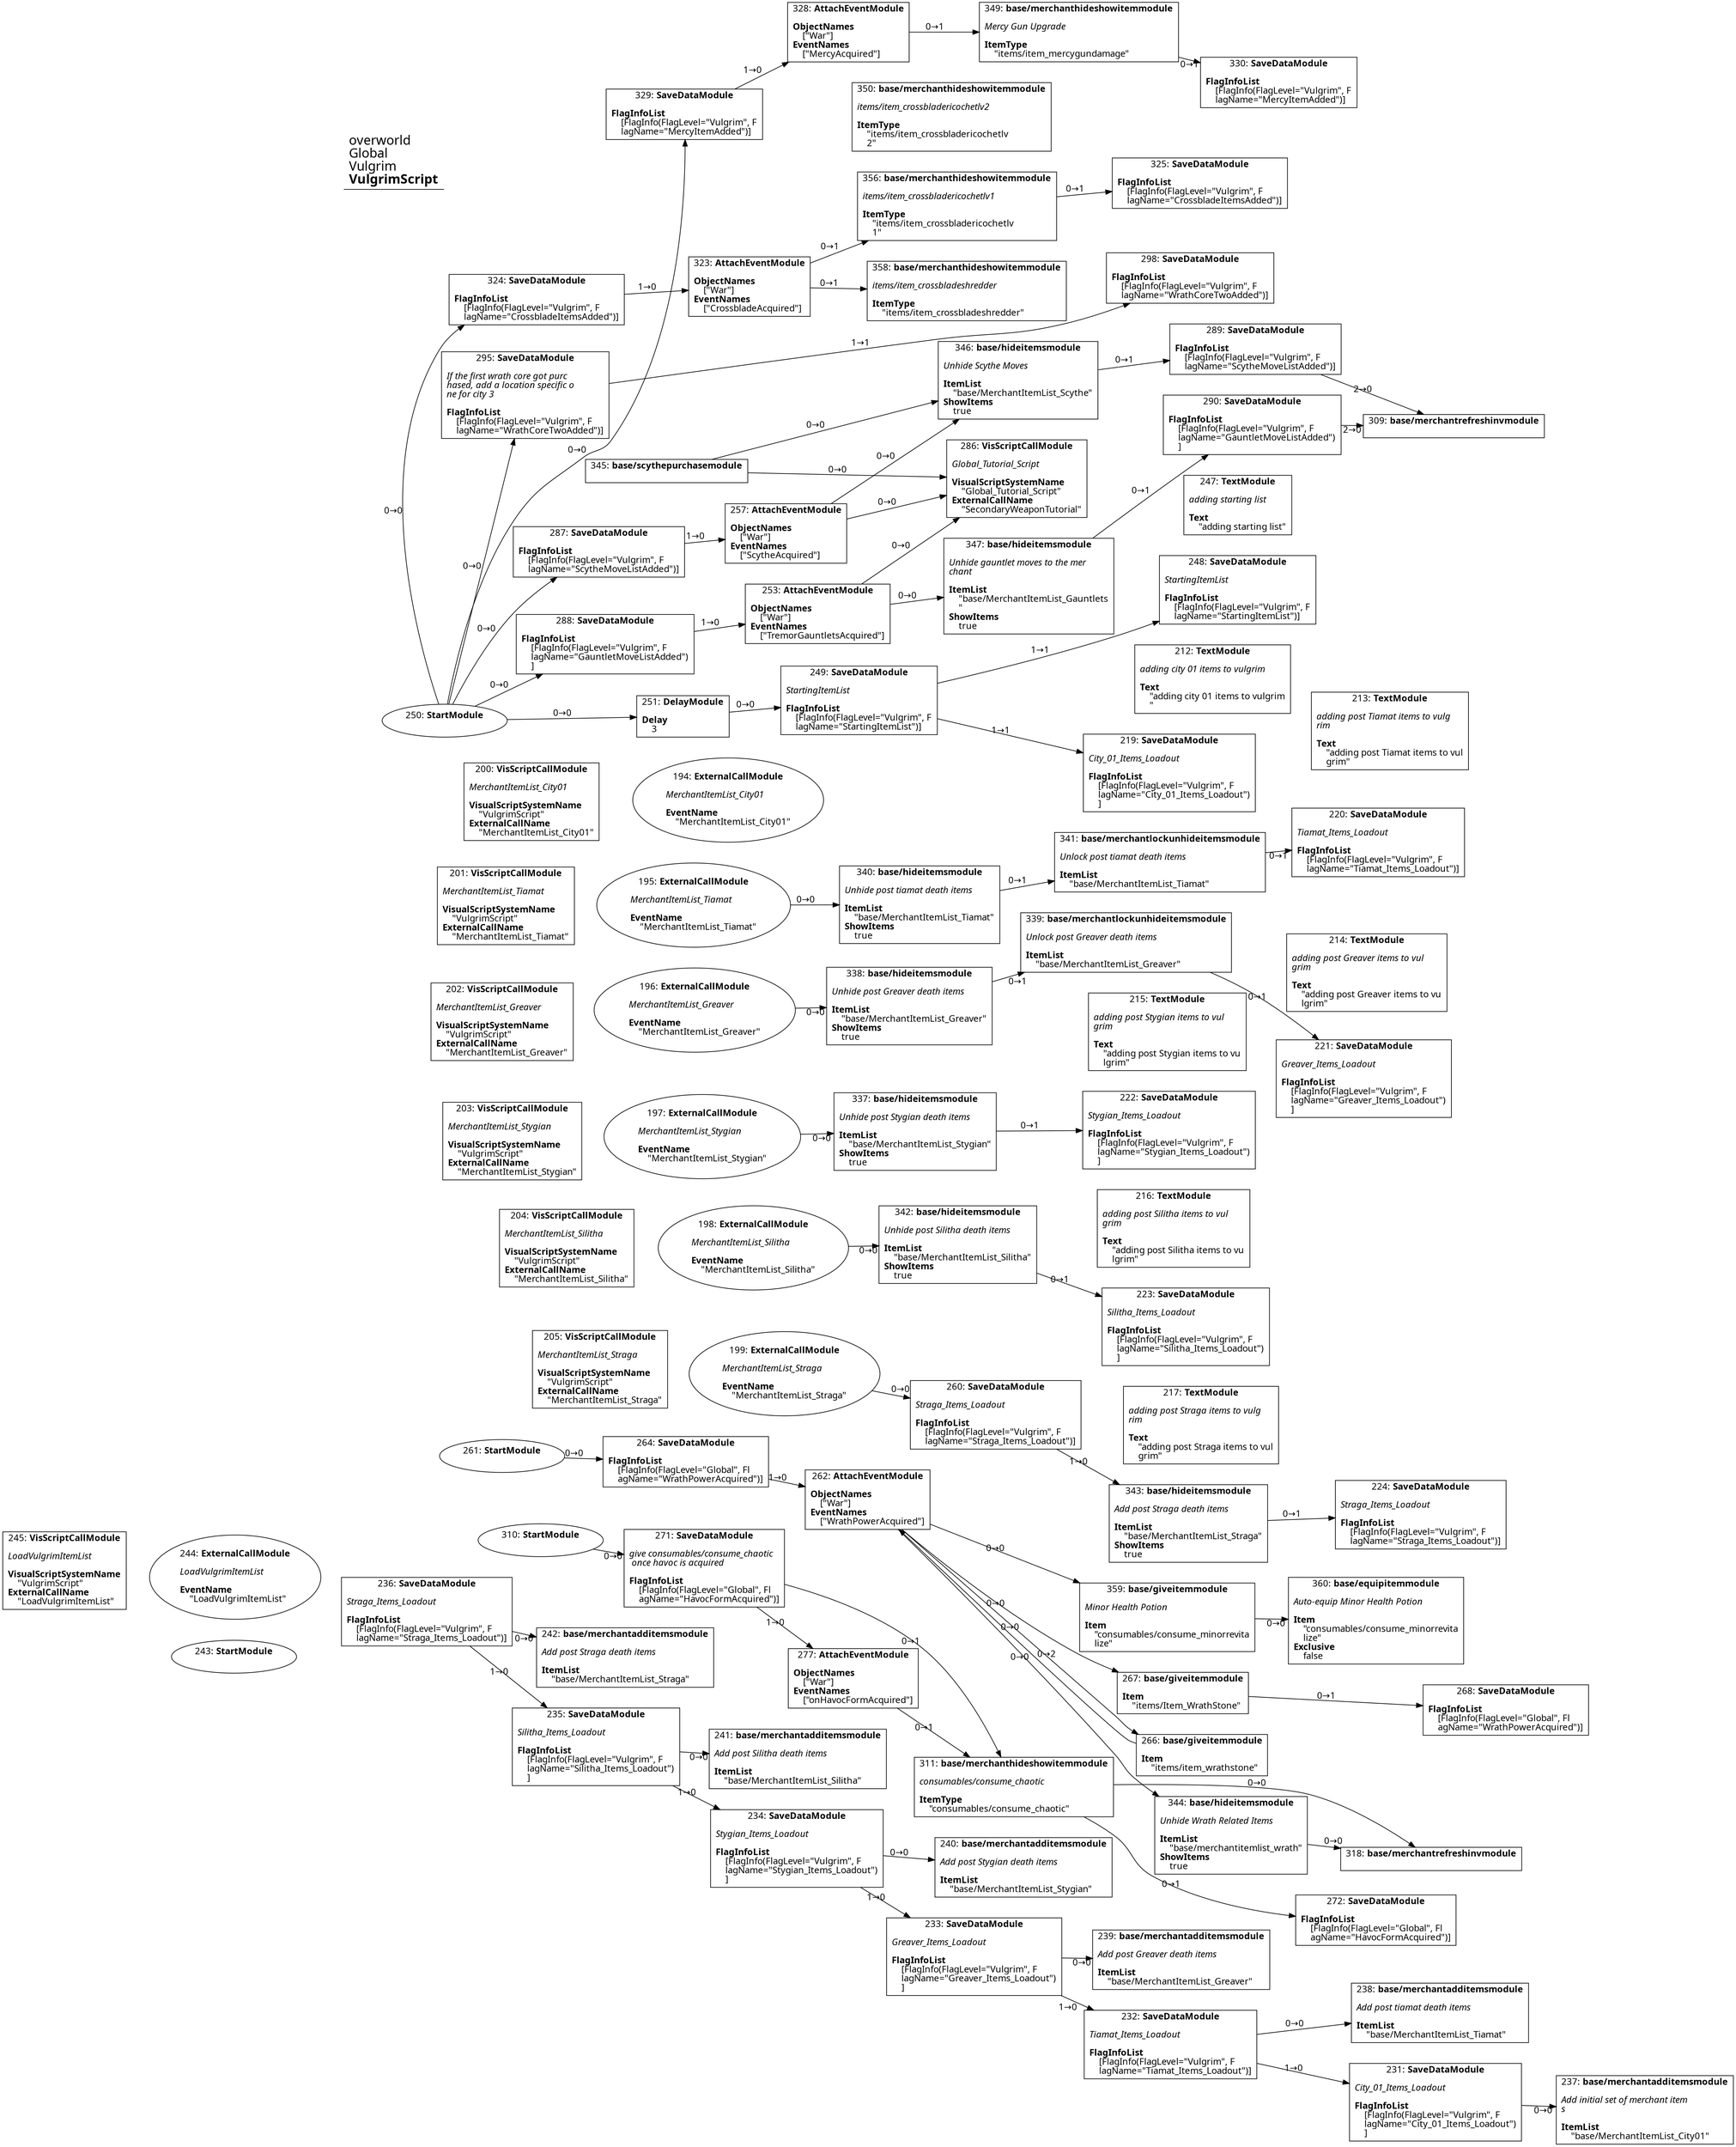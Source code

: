 digraph {
    layout = fdp;
    overlap = prism;
    sep = "+16";
    splines = spline;

    node [ shape = box ];

    graph [ fontname = "Segoe UI" ];
    node [ fontname = "Segoe UI" ];
    edge [ fontname = "Segoe UI" ];

    194 [ label = <194: <b>ExternalCallModule</b><br/><br/><i>MerchantItemList_City01<br align="left"/></i><br align="left"/><b>EventName</b><br align="left"/>    &quot;MerchantItemList_City01&quot;<br align="left"/>> ];
    194 [ shape = oval ]
    194 [ pos = "-0.71400005,-1.3920001!" ];

    195 [ label = <195: <b>ExternalCallModule</b><br/><br/><i>MerchantItemList_Tiamat<br align="left"/></i><br align="left"/><b>EventName</b><br align="left"/>    &quot;MerchantItemList_Tiamat&quot;<br align="left"/>> ];
    195 [ shape = oval ]
    195 [ pos = "-0.71400005,-1.6320001!" ];
    195 -> 340 [ label = "0→0" ];

    196 [ label = <196: <b>ExternalCallModule</b><br/><br/><i>MerchantItemList_Greaver<br align="left"/></i><br align="left"/><b>EventName</b><br align="left"/>    &quot;MerchantItemList_Greaver&quot;<br align="left"/>> ];
    196 [ shape = oval ]
    196 [ pos = "-0.712,-1.8730001!" ];
    196 -> 338 [ label = "0→0" ];

    197 [ label = <197: <b>ExternalCallModule</b><br/><br/><i>MerchantItemList_Stygian<br align="left"/></i><br align="left"/><b>EventName</b><br align="left"/>    &quot;MerchantItemList_Stygian&quot;<br align="left"/>> ];
    197 [ shape = oval ]
    197 [ pos = "-0.71300006,-2.128!" ];
    197 -> 337 [ label = "0→0" ];

    198 [ label = <198: <b>ExternalCallModule</b><br/><br/><i>MerchantItemList_Silitha<br align="left"/></i><br align="left"/><b>EventName</b><br align="left"/>    &quot;MerchantItemList_Silitha&quot;<br align="left"/>> ];
    198 [ shape = oval ]
    198 [ pos = "-0.70600003,-2.375!" ];
    198 -> 342 [ label = "0→0" ];

    199 [ label = <199: <b>ExternalCallModule</b><br/><br/><i>MerchantItemList_Straga<br align="left"/></i><br align="left"/><b>EventName</b><br align="left"/>    &quot;MerchantItemList_Straga&quot;<br align="left"/>> ];
    199 [ shape = oval ]
    199 [ pos = "-0.703,-2.627!" ];
    199 -> 260 [ label = "0→0" ];

    200 [ label = <200: <b>VisScriptCallModule</b><br/><br/><i>MerchantItemList_City01<br align="left"/></i><br align="left"/><b>VisualScriptSystemName</b><br align="left"/>    &quot;VulgrimScript&quot;<br align="left"/><b>ExternalCallName</b><br align="left"/>    &quot;MerchantItemList_City01&quot;<br align="left"/>> ];
    200 [ pos = "-0.93100005,-1.3900001!" ];

    201 [ label = <201: <b>VisScriptCallModule</b><br/><br/><i>MerchantItemList_Tiamat<br align="left"/></i><br align="left"/><b>VisualScriptSystemName</b><br align="left"/>    &quot;VulgrimScript&quot;<br align="left"/><b>ExternalCallName</b><br align="left"/>    &quot;MerchantItemList_Tiamat&quot;<br align="left"/>> ];
    201 [ pos = "-0.929,-1.6320001!" ];

    202 [ label = <202: <b>VisScriptCallModule</b><br/><br/><i>MerchantItemList_Greaver<br align="left"/></i><br align="left"/><b>VisualScriptSystemName</b><br align="left"/>    &quot;VulgrimScript&quot;<br align="left"/><b>ExternalCallName</b><br align="left"/>    &quot;MerchantItemList_Greaver&quot;<br align="left"/>> ];
    202 [ pos = "-0.929,-1.8690001!" ];

    203 [ label = <203: <b>VisScriptCallModule</b><br/><br/><i>MerchantItemList_Stygian<br align="left"/></i><br align="left"/><b>VisualScriptSystemName</b><br align="left"/>    &quot;VulgrimScript&quot;<br align="left"/><b>ExternalCallName</b><br align="left"/>    &quot;MerchantItemList_Stygian&quot;<br align="left"/>> ];
    203 [ pos = "-0.929,-2.1260002!" ];

    204 [ label = <204: <b>VisScriptCallModule</b><br/><br/><i>MerchantItemList_Silitha<br align="left"/></i><br align="left"/><b>VisualScriptSystemName</b><br align="left"/>    &quot;VulgrimScript&quot;<br align="left"/><b>ExternalCallName</b><br align="left"/>    &quot;MerchantItemList_Silitha&quot;<br align="left"/>> ];
    204 [ pos = "-0.92200005,-2.375!" ];

    205 [ label = <205: <b>VisScriptCallModule</b><br/><br/><i>MerchantItemList_Straga<br align="left"/></i><br align="left"/><b>VisualScriptSystemName</b><br align="left"/>    &quot;VulgrimScript&quot;<br align="left"/><b>ExternalCallName</b><br align="left"/>    &quot;MerchantItemList_Straga&quot;<br align="left"/>> ];
    205 [ pos = "-0.91800004,-2.6250002!" ];

    212 [ label = <212: <b>TextModule</b><br/><br/><i>adding city 01 items to vulgrim<br align="left"/></i><br align="left"/><b>Text</b><br align="left"/>    &quot;adding city 01 items to vulgrim<br align="left"/>    &quot;<br align="left"/>> ];
    212 [ pos = "-0.19500001,-1.284!" ];

    213 [ label = <213: <b>TextModule</b><br/><br/><i>adding post Tiamat items to vulg<br align="left"/>rim<br align="left"/></i><br align="left"/><b>Text</b><br align="left"/>    &quot;adding post Tiamat items to vul<br align="left"/>    grim&quot;<br align="left"/>> ];
    213 [ pos = "0.113000005,-1.5040001!" ];

    214 [ label = <214: <b>TextModule</b><br/><br/><i>adding post Greaver items to vul<br align="left"/>grim<br align="left"/></i><br align="left"/><b>Text</b><br align="left"/>    &quot;adding post Greaver items to vu<br align="left"/>    lgrim&quot;<br align="left"/>> ];
    214 [ pos = "0.11100001,-1.746!" ];

    215 [ label = <215: <b>TextModule</b><br/><br/><i>adding post Stygian items to vul<br align="left"/>grim<br align="left"/></i><br align="left"/><b>Text</b><br align="left"/>    &quot;adding post Stygian items to vu<br align="left"/>    lgrim&quot;<br align="left"/>> ];
    215 [ pos = "-0.193,-2.0180001!" ];

    216 [ label = <216: <b>TextModule</b><br/><br/><i>adding post Silitha items to vul<br align="left"/>grim<br align="left"/></i><br align="left"/><b>Text</b><br align="left"/>    &quot;adding post Silitha items to vu<br align="left"/>    lgrim&quot;<br align="left"/>> ];
    216 [ pos = "-0.192,-2.2740002!" ];

    217 [ label = <217: <b>TextModule</b><br/><br/><i>adding post Straga items to vulg<br align="left"/>rim<br align="left"/></i><br align="left"/><b>Text</b><br align="left"/>    &quot;adding post Straga items to vul<br align="left"/>    grim&quot;<br align="left"/>> ];
    217 [ pos = "-0.18400002,-2.525!" ];

    219 [ label = <219: <b>SaveDataModule</b><br/><br/><i>City_01_Items_Loadout<br align="left"/></i><br align="left"/><b>FlagInfoList</b><br align="left"/>    [FlagInfo(FlagLevel=&quot;Vulgrim&quot;, F<br align="left"/>    lagName=&quot;City_01_Items_Loadout&quot;)<br align="left"/>    ]<br align="left"/>> ];
    219 [ pos = "-0.192,-1.3690001!" ];

    220 [ label = <220: <b>SaveDataModule</b><br/><br/><i>Tiamat_Items_Loadout<br align="left"/></i><br align="left"/><b>FlagInfoList</b><br align="left"/>    [FlagInfo(FlagLevel=&quot;Vulgrim&quot;, F<br align="left"/>    lagName=&quot;Tiamat_Items_Loadout&quot;)]<br align="left"/>> ];
    220 [ pos = "0.113000005,-1.5860001!" ];

    221 [ label = <221: <b>SaveDataModule</b><br/><br/><i>Greaver_Items_Loadout<br align="left"/></i><br align="left"/><b>FlagInfoList</b><br align="left"/>    [FlagInfo(FlagLevel=&quot;Vulgrim&quot;, F<br align="left"/>    lagName=&quot;Greaver_Items_Loadout&quot;)<br align="left"/>    ]<br align="left"/>> ];
    221 [ pos = "0.11000001,-1.8270001!" ];

    222 [ label = <222: <b>SaveDataModule</b><br/><br/><i>Stygian_Items_Loadout<br align="left"/></i><br align="left"/><b>FlagInfoList</b><br align="left"/>    [FlagInfo(FlagLevel=&quot;Vulgrim&quot;, F<br align="left"/>    lagName=&quot;Stygian_Items_Loadout&quot;)<br align="left"/>    ]<br align="left"/>> ];
    222 [ pos = "-0.19600001,-2.105!" ];

    223 [ label = <223: <b>SaveDataModule</b><br/><br/><i>Silitha_Items_Loadout<br align="left"/></i><br align="left"/><b>FlagInfoList</b><br align="left"/>    [FlagInfo(FlagLevel=&quot;Vulgrim&quot;, F<br align="left"/>    lagName=&quot;Silitha_Items_Loadout&quot;)<br align="left"/>    ]<br align="left"/>> ];
    223 [ pos = "-0.192,-2.352!" ];

    224 [ label = <224: <b>SaveDataModule</b><br/><br/><i>Straga_Items_Loadout<br align="left"/></i><br align="left"/><b>FlagInfoList</b><br align="left"/>    [FlagInfo(FlagLevel=&quot;Vulgrim&quot;, F<br align="left"/>    lagName=&quot;Straga_Items_Loadout&quot;)]<br align="left"/>> ];
    224 [ pos = "0.067,-2.627!" ];

    231 [ label = <231: <b>SaveDataModule</b><br/><br/><i>City_01_Items_Loadout<br align="left"/></i><br align="left"/><b>FlagInfoList</b><br align="left"/>    [FlagInfo(FlagLevel=&quot;Vulgrim&quot;, F<br align="left"/>    lagName=&quot;City_01_Items_Loadout&quot;)<br align="left"/>    ]<br align="left"/>> ];
    231 [ pos = "0.019000001,-4.0950003!" ];
    231 -> 237 [ label = "0→0" ];

    232 [ label = <232: <b>SaveDataModule</b><br/><br/><i>Tiamat_Items_Loadout<br align="left"/></i><br align="left"/><b>FlagInfoList</b><br align="left"/>    [FlagInfo(FlagLevel=&quot;Vulgrim&quot;, F<br align="left"/>    lagName=&quot;Tiamat_Items_Loadout&quot;)]<br align="left"/>> ];
    232 [ pos = "-0.22800002,-4.0020003!" ];
    232 -> 238 [ label = "0→0" ];
    232 -> 231 [ label = "1→0" ];

    233 [ label = <233: <b>SaveDataModule</b><br/><br/><i>Greaver_Items_Loadout<br align="left"/></i><br align="left"/><b>FlagInfoList</b><br align="left"/>    [FlagInfo(FlagLevel=&quot;Vulgrim&quot;, F<br align="left"/>    lagName=&quot;Greaver_Items_Loadout&quot;)<br align="left"/>    ]<br align="left"/>> ];
    233 [ pos = "-0.46800002,-3.9120002!" ];
    233 -> 239 [ label = "0→0" ];
    233 -> 232 [ label = "1→0" ];

    234 [ label = <234: <b>SaveDataModule</b><br/><br/><i>Stygian_Items_Loadout<br align="left"/></i><br align="left"/><b>FlagInfoList</b><br align="left"/>    [FlagInfo(FlagLevel=&quot;Vulgrim&quot;, F<br align="left"/>    lagName=&quot;Stygian_Items_Loadout&quot;)<br align="left"/>    ]<br align="left"/>> ];
    234 [ pos = "-0.72700006,-3.8090003!" ];
    234 -> 240 [ label = "0→0" ];
    234 -> 233 [ label = "1→0" ];

    235 [ label = <235: <b>SaveDataModule</b><br/><br/><i>Silitha_Items_Loadout<br align="left"/></i><br align="left"/><b>FlagInfoList</b><br align="left"/>    [FlagInfo(FlagLevel=&quot;Vulgrim&quot;, F<br align="left"/>    lagName=&quot;Silitha_Items_Loadout&quot;)<br align="left"/>    ]<br align="left"/>> ];
    235 [ pos = "-0.99100006,-3.7150002!" ];
    235 -> 241 [ label = "0→0" ];
    235 -> 234 [ label = "1→0" ];

    236 [ label = <236: <b>SaveDataModule</b><br/><br/><i>Straga_Items_Loadout<br align="left"/></i><br align="left"/><b>FlagInfoList</b><br align="left"/>    [FlagInfo(FlagLevel=&quot;Vulgrim&quot;, F<br align="left"/>    lagName=&quot;Straga_Items_Loadout&quot;)]<br align="left"/>> ];
    236 [ pos = "-1.2420001,-3.6330001!" ];
    236 -> 235 [ label = "1→0" ];
    236 -> 242 [ label = "0→0" ];

    237 [ label = <237: <b>base/merchantadditemsmodule</b><br/><br/><i>Add initial set of merchant item<br align="left"/>s<br align="left"/></i><br align="left"/><b>ItemList</b><br align="left"/>    &quot;base/MerchantItemList_City01&quot;<br align="left"/>> ];
    237 [ pos = "0.25500003,-4.0950003!" ];

    238 [ label = <238: <b>base/merchantadditemsmodule</b><br/><br/><i>Add post tiamat death items<br align="left"/></i><br align="left"/><b>ItemList</b><br align="left"/>    &quot;base/MerchantItemList_Tiamat&quot;<br align="left"/>> ];
    238 [ pos = "0.017,-4.0020003!" ];

    239 [ label = <239: <b>base/merchantadditemsmodule</b><br/><br/><i>Add post Greaver death items<br align="left"/></i><br align="left"/><b>ItemList</b><br align="left"/>    &quot;base/MerchantItemList_Greaver&quot;<br align="left"/>> ];
    239 [ pos = "-0.22900002,-3.9120002!" ];

    240 [ label = <240: <b>base/merchantadditemsmodule</b><br/><br/><i>Add post Stygian death items<br align="left"/></i><br align="left"/><b>ItemList</b><br align="left"/>    &quot;base/MerchantItemList_Stygian&quot;<br align="left"/>> ];
    240 [ pos = "-0.47100002,-3.8090003!" ];

    241 [ label = <241: <b>base/merchantadditemsmodule</b><br/><br/><i>Add post Silitha death items<br align="left"/></i><br align="left"/><b>ItemList</b><br align="left"/>    &quot;base/MerchantItemList_Silitha&quot;<br align="left"/>> ];
    241 [ pos = "-0.72900003,-3.7150002!" ];

    242 [ label = <242: <b>base/merchantadditemsmodule</b><br/><br/><i>Add post Straga death items<br align="left"/></i><br align="left"/><b>ItemList</b><br align="left"/>    &quot;base/MerchantItemList_Straga&quot;<br align="left"/>> ];
    242 [ pos = "-0.99300003,-3.6330001!" ];

    243 [ label = <243: <b>StartModule</b><br/><br/>> ];
    243 [ shape = oval ]
    243 [ pos = "-1.5300001,-3.7270002!" ];

    244 [ label = <244: <b>ExternalCallModule</b><br/><br/><i>LoadVulgrimItemList<br align="left"/></i><br align="left"/><b>EventName</b><br align="left"/>    &quot;LoadVulgrimItemList&quot;<br align="left"/>> ];
    244 [ shape = oval ]
    244 [ pos = "-1.5300001,-3.6330001!" ];

    245 [ label = <245: <b>VisScriptCallModule</b><br/><br/><i>LoadVulgrimItemList<br align="left"/></i><br align="left"/><b>VisualScriptSystemName</b><br align="left"/>    &quot;VulgrimScript&quot;<br align="left"/><b>ExternalCallName</b><br align="left"/>    &quot;LoadVulgrimItemList&quot;<br align="left"/>> ];
    245 [ pos = "-1.7310001,-3.6330001!" ];

    247 [ label = <247: <b>TextModule</b><br/><br/><i>adding starting list<br align="left"/></i><br align="left"/><b>Text</b><br align="left"/>    &quot;adding starting list&quot;<br align="left"/>> ];
    247 [ pos = "-0.19500001,-0.989!" ];

    248 [ label = <248: <b>SaveDataModule</b><br/><br/><i>StartingItemList<br align="left"/></i><br align="left"/><b>FlagInfoList</b><br align="left"/>    [FlagInfo(FlagLevel=&quot;Vulgrim&quot;, F<br align="left"/>    lagName=&quot;StartingItemList&quot;)]<br align="left"/>> ];
    248 [ pos = "-0.192,-1.074!" ];

    249 [ label = <249: <b>SaveDataModule</b><br/><br/><i>StartingItemList<br align="left"/></i><br align="left"/><b>FlagInfoList</b><br align="left"/>    [FlagInfo(FlagLevel=&quot;Vulgrim&quot;, F<br align="left"/>    lagName=&quot;StartingItemList&quot;)]<br align="left"/>> ];
    249 [ pos = "-0.748,-1.074!" ];
    249 -> 219 [ label = "1→1" ];
    249 -> 248 [ label = "1→1" ];

    250 [ label = <250: <b>StartModule</b><br/><br/>> ];
    250 [ shape = oval ]
    250 [ pos = "-1.218,-1.0730001!" ];
    250 -> 251 [ label = "0→0" ];
    250 -> 288 [ label = "0→0" ];
    250 -> 287 [ label = "0→0" ];
    250 -> 295 [ label = "0→0" ];
    250 -> 324 [ label = "0→0" ];
    250 -> 329 [ label = "0→0" ];

    251 [ label = <251: <b>DelayModule</b><br/><br/><b>Delay</b><br align="left"/>    3<br align="left"/>> ];
    251 [ pos = "-0.93200004,-1.074!" ];
    251 -> 249 [ label = "0→0" ];

    253 [ label = <253: <b>AttachEventModule</b><br/><br/><b>ObjectNames</b><br align="left"/>    [&quot;War&quot;]<br align="left"/><b>EventNames</b><br align="left"/>    [&quot;TremorGauntletsAcquired&quot;]<br align="left"/>> ];
    253 [ pos = "-0.75900006,-0.80100006!" ];
    253 -> 286 [ label = "0→0" ];
    253 -> 347 [ label = "0→0" ];

    257 [ label = <257: <b>AttachEventModule</b><br/><br/><b>ObjectNames</b><br align="left"/>    [&quot;War&quot;]<br align="left"/><b>EventNames</b><br align="left"/>    [&quot;ScytheAcquired&quot;]<br align="left"/>> ];
    257 [ pos = "-0.75900006,-0.637!" ];
    257 -> 286 [ label = "0→0" ];
    257 -> 346 [ label = "0→0" ];

    260 [ label = <260: <b>SaveDataModule</b><br/><br/><i>Straga_Items_Loadout<br align="left"/></i><br align="left"/><b>FlagInfoList</b><br align="left"/>    [FlagInfo(FlagLevel=&quot;Vulgrim&quot;, F<br align="left"/>    lagName=&quot;Straga_Items_Loadout&quot;)]<br align="left"/>> ];
    260 [ pos = "-0.46,-2.627!" ];
    260 -> 343 [ label = "1→0" ];

    261 [ label = <261: <b>StartModule</b><br/><br/>> ];
    261 [ shape = oval ]
    261 [ pos = "-1.128,-2.9480002!" ];
    261 -> 264 [ label = "0→0" ];

    262 [ label = <262: <b>AttachEventModule</b><br/><br/><b>ObjectNames</b><br align="left"/>    [&quot;War&quot;]<br align="left"/><b>EventNames</b><br align="left"/>    [&quot;WrathPowerAcquired&quot;]<br align="left"/>> ];
    262 [ pos = "-0.70400006,-2.9720001!" ];
    262 -> 267 [ label = "0→0" ];
    262 -> 266 [ label = "0→0" ];
    262 -> 344 [ label = "0→0" ];
    262 -> 359 [ label = "0→0" ];

    264 [ label = <264: <b>SaveDataModule</b><br/><br/><b>FlagInfoList</b><br align="left"/>    [FlagInfo(FlagLevel=&quot;Global&quot;, Fl<br align="left"/>    agName=&quot;WrathPowerAcquired&quot;)]<br align="left"/>> ];
    264 [ pos = "-0.94100004,-2.9490001!" ];
    264 -> 262 [ label = "1→0" ];

    266 [ label = <266: <b>base/giveitemmodule</b><br/><br/><b>Item</b><br align="left"/>    &quot;items/item_wrathstone&quot;<br align="left"/>> ];
    266 [ pos = "-0.21100001,-3.0180001!" ];
    266 -> 262 [ label = "0→2" ];

    267 [ label = <267: <b>base/giveitemmodule</b><br/><br/><b>Item</b><br align="left"/>    &quot;items/Item_WrathStone&quot;<br align="left"/>> ];
    267 [ pos = "-0.21100001,-2.904!" ];
    267 -> 268 [ label = "0→1" ];

    268 [ label = <268: <b>SaveDataModule</b><br/><br/><b>FlagInfoList</b><br align="left"/>    [FlagInfo(FlagLevel=&quot;Global&quot;, Fl<br align="left"/>    agName=&quot;WrathPowerAcquired&quot;)]<br align="left"/>> ];
    268 [ pos = "0.105000004,-2.881!" ];

    271 [ label = <271: <b>SaveDataModule</b><br/><br/><i>give consumables/consume_chaotic<br align="left"/> once havoc is acquired<br align="left"/></i><br align="left"/><b>FlagInfoList</b><br align="left"/>    [FlagInfo(FlagLevel=&quot;Global&quot;, Fl<br align="left"/>    agName=&quot;HavocFormAcquired&quot;)]<br align="left"/>> ];
    271 [ pos = "-0.87900007,-3.4370003!" ];
    271 -> 277 [ label = "1→0" ];
    271 -> 311 [ label = "0→1" ];

    272 [ label = <272: <b>SaveDataModule</b><br/><br/><b>FlagInfoList</b><br align="left"/>    [FlagInfo(FlagLevel=&quot;Global&quot;, Fl<br align="left"/>    agName=&quot;HavocFormAcquired&quot;)]<br align="left"/>> ];
    272 [ pos = "-0.126,-3.3910003!" ];

    277 [ label = <277: <b>AttachEventModule</b><br/><br/><b>ObjectNames</b><br align="left"/>    [&quot;War&quot;]<br align="left"/><b>EventNames</b><br align="left"/>    [&quot;onHavocFormAcquired&quot;]<br align="left"/>> ];
    277 [ pos = "-0.65900004,-3.4970002!" ];
    277 -> 311 [ label = "0→1" ];

    286 [ label = <286: <b>VisScriptCallModule</b><br/><br/><i>Global_Tutorial_Script<br align="left"/></i><br align="left"/><b>VisualScriptSystemName</b><br align="left"/>    &quot;Global_Tutorial_Script&quot;<br align="left"/><b>ExternalCallName</b><br align="left"/>    &quot;SecondaryWeaponTutorial&quot;<br align="left"/>> ];
    286 [ pos = "-0.47400004,-0.71400005!" ];

    287 [ label = <287: <b>SaveDataModule</b><br/><br/><b>FlagInfoList</b><br align="left"/>    [FlagInfo(FlagLevel=&quot;Vulgrim&quot;, F<br align="left"/>    lagName=&quot;ScytheMoveListAdded&quot;)]<br align="left"/>> ];
    287 [ pos = "-0.98800004,-0.614!" ];
    287 -> 257 [ label = "1→0" ];

    288 [ label = <288: <b>SaveDataModule</b><br/><br/><b>FlagInfoList</b><br align="left"/>    [FlagInfo(FlagLevel=&quot;Vulgrim&quot;, F<br align="left"/>    lagName=&quot;GauntletMoveListAdded&quot;)<br align="left"/>    ]<br align="left"/>> ];
    288 [ pos = "-0.98600006,-0.777!" ];
    288 -> 253 [ label = "1→0" ];

    289 [ label = <289: <b>SaveDataModule</b><br/><br/><b>FlagInfoList</b><br align="left"/>    [FlagInfo(FlagLevel=&quot;Vulgrim&quot;, F<br align="left"/>    lagName=&quot;ScytheMoveListAdded&quot;)]<br align="left"/>> ];
    289 [ pos = "-0.19700001,-0.614!" ];
    289 -> 309 [ label = "2→0" ];

    290 [ label = <290: <b>SaveDataModule</b><br/><br/><b>FlagInfoList</b><br align="left"/>    [FlagInfo(FlagLevel=&quot;Vulgrim&quot;, F<br align="left"/>    lagName=&quot;GauntletMoveListAdded&quot;)<br align="left"/>    ]<br align="left"/>> ];
    290 [ pos = "-0.19900002,-0.777!" ];
    290 -> 309 [ label = "2→0" ];

    295 [ label = <295: <b>SaveDataModule</b><br/><br/><i>If the first wrath core got purc<br align="left"/>hased, add a location specific o<br align="left"/>ne for city 3<br align="left"/></i><br align="left"/><b>FlagInfoList</b><br align="left"/>    [FlagInfo(FlagLevel=&quot;Vulgrim&quot;, F<br align="left"/>    lagName=&quot;WrathCoreTwoAdded&quot;)]<br align="left"/>> ];
    295 [ pos = "-1.005,-0.224!" ];
    295 -> 298 [ label = "1→1" ];

    298 [ label = <298: <b>SaveDataModule</b><br/><br/><b>FlagInfoList</b><br align="left"/>    [FlagInfo(FlagLevel=&quot;Vulgrim&quot;, F<br align="left"/>    lagName=&quot;WrathCoreTwoAdded&quot;)]<br align="left"/>> ];
    298 [ pos = "-0.22000001,-0.224!" ];

    309 [ label = <309: <b>base/merchantrefreshinvmodule</b><br/><br/>> ];
    309 [ pos = "0.17,-0.74200004!" ];

    310 [ label = <310: <b>StartModule</b><br/><br/>> ];
    310 [ shape = oval ]
    310 [ pos = "-1.0580001,-3.4370003!" ];
    310 -> 271 [ label = "0→0" ];

    311 [ label = <311: <b>base/merchanthideshowitemmodule</b><br/><br/><i>consumables/consume_chaotic<br align="left"/></i><br align="left"/><b>ItemType</b><br align="left"/>    &quot;consumables/consume_chaotic&quot;<br align="left"/>> ];
    311 [ pos = "-0.41400003,-3.4140003!" ];
    311 -> 272 [ label = "0→1" ];
    311 -> 318 [ label = "0→0" ];

    318 [ label = <318: <b>base/merchantrefreshinvmodule</b><br/><br/>> ];
    318 [ pos = "-0.067,-3.2970002!" ];

    323 [ label = <323: <b>AttachEventModule</b><br/><br/><b>ObjectNames</b><br align="left"/>    [&quot;War&quot;]<br align="left"/><b>EventNames</b><br align="left"/>    [&quot;CrossbladeAcquired&quot;]<br align="left"/>> ];
    323 [ pos = "-0.78400004,-0.025!" ];
    323 -> 356 [ label = "0→1" ];
    323 -> 358 [ label = "0→1" ];

    324 [ label = <324: <b>SaveDataModule</b><br/><br/><b>FlagInfoList</b><br align="left"/>    [FlagInfo(FlagLevel=&quot;Vulgrim&quot;, F<br align="left"/>    lagName=&quot;CrossbladeItemsAdded&quot;)]<br align="left"/>> ];
    324 [ pos = "-1,-0.002!" ];
    324 -> 323 [ label = "1→0" ];

    325 [ label = <325: <b>SaveDataModule</b><br/><br/><b>FlagInfoList</b><br align="left"/>    [FlagInfo(FlagLevel=&quot;Vulgrim&quot;, F<br align="left"/>    lagName=&quot;CrossbladeItemsAdded&quot;)]<br align="left"/>> ];
    325 [ pos = "-0.18800001,0.021000002!" ];

    328 [ label = <328: <b>AttachEventModule</b><br/><br/><b>ObjectNames</b><br align="left"/>    [&quot;War&quot;]<br align="left"/><b>EventNames</b><br align="left"/>    [&quot;MercyAcquired&quot;]<br align="left"/>> ];
    328 [ pos = "-0.71500003,0.372!" ];
    328 -> 349 [ label = "0→1" ];

    329 [ label = <329: <b>SaveDataModule</b><br/><br/><b>FlagInfoList</b><br align="left"/>    [FlagInfo(FlagLevel=&quot;Vulgrim&quot;, F<br align="left"/>    lagName=&quot;MercyItemAdded&quot;)]<br align="left"/>> ];
    329 [ pos = "-0.9850001,0.395!" ];
    329 -> 328 [ label = "1→0" ];

    330 [ label = <330: <b>SaveDataModule</b><br/><br/><b>FlagInfoList</b><br align="left"/>    [FlagInfo(FlagLevel=&quot;Vulgrim&quot;, F<br align="left"/>    lagName=&quot;MercyItemAdded&quot;)]<br align="left"/>> ];
    330 [ pos = "-0.19700001,0.418!" ];

    337 [ label = <337: <b>base/hideitemsmodule</b><br/><br/><i>Unhide post Stygian death items<br align="left"/></i><br align="left"/><b>ItemList</b><br align="left"/>    &quot;base/MerchantItemList_Stygian&quot;<br align="left"/><b>ShowItems</b><br align="left"/>    true<br align="left"/>> ];
    337 [ pos = "-0.469,-2.128!" ];
    337 -> 222 [ label = "0→1" ];

    338 [ label = <338: <b>base/hideitemsmodule</b><br/><br/><i>Unhide post Greaver death items<br align="left"/></i><br align="left"/><b>ItemList</b><br align="left"/>    &quot;base/MerchantItemList_Greaver&quot;<br align="left"/><b>ShowItems</b><br align="left"/>    true<br align="left"/>> ];
    338 [ pos = "-0.46500003,-1.8730001!" ];
    338 -> 339 [ label = "0→1" ];

    339 [ label = <339: <b>base/merchantlockunhideitemsmodule</b><br/><br/><i>Unlock post Greaver death items<br align="left"/></i><br align="left"/><b>ItemList</b><br align="left"/>    &quot;base/MerchantItemList_Greaver&quot;<br align="left"/>> ];
    339 [ pos = "-0.224,-1.8500001!" ];
    339 -> 221 [ label = "0→1" ];

    340 [ label = <340: <b>base/hideitemsmodule</b><br/><br/><i>Unhide post tiamat death items<br align="left"/></i><br align="left"/><b>ItemList</b><br align="left"/>    &quot;base/MerchantItemList_Tiamat&quot;<br align="left"/><b>ShowItems</b><br align="left"/>    true<br align="left"/>> ];
    340 [ pos = "-0.46500003,-1.6320001!" ];
    340 -> 341 [ label = "0→1" ];

    341 [ label = <341: <b>base/merchantlockunhideitemsmodule</b><br/><br/><i>Unlock post tiamat death items<br align="left"/></i><br align="left"/><b>ItemList</b><br align="left"/>    &quot;base/MerchantItemList_Tiamat&quot;<br align="left"/>> ];
    341 [ pos = "-0.21000001,-1.6090001!" ];
    341 -> 220 [ label = "0→1" ];

    342 [ label = <342: <b>base/hideitemsmodule</b><br/><br/><i>Unhide post Silitha death items<br align="left"/></i><br align="left"/><b>ItemList</b><br align="left"/>    &quot;base/MerchantItemList_Silitha&quot;<br align="left"/><b>ShowItems</b><br align="left"/>    true<br align="left"/>> ];
    342 [ pos = "-0.46,-2.375!" ];
    342 -> 223 [ label = "0→1" ];

    343 [ label = <343: <b>base/hideitemsmodule</b><br/><br/><i>Add post Straga death items<br align="left"/></i><br align="left"/><b>ItemList</b><br align="left"/>    &quot;base/MerchantItemList_Straga&quot;<br align="left"/><b>ShowItems</b><br align="left"/>    true<br align="left"/>> ];
    343 [ pos = "-0.19100001,-2.65!" ];
    343 -> 224 [ label = "0→1" ];

    344 [ label = <344: <b>base/hideitemsmodule</b><br/><br/><i>Unhide Wrath Related Items<br align="left"/></i><br align="left"/><b>ItemList</b><br align="left"/>    &quot;base/merchantitemlist_wrath&quot;<br align="left"/><b>ShowItems</b><br align="left"/>    true<br align="left"/>> ];
    344 [ pos = "-0.21000001,-3.196!" ];
    344 -> 318 [ label = "0→0" ];

    345 [ label = <345: <b>base/scythepurchasemodule</b><br/><br/>> ];
    345 [ pos = "-0.88900006,-0.47700003!" ];
    345 -> 286 [ label = "0→0" ];
    345 -> 346 [ label = "0→0" ];

    346 [ label = <346: <b>base/hideitemsmodule</b><br/><br/><i>Unhide Scythe Moves<br align="left"/></i><br align="left"/><b>ItemList</b><br align="left"/>    &quot;base/MerchantItemList_Scythe&quot;<br align="left"/><b>ShowItems</b><br align="left"/>    true<br align="left"/>> ];
    346 [ pos = "-0.47300002,-0.47700003!" ];
    346 -> 289 [ label = "0→1" ];

    347 [ label = <347: <b>base/hideitemsmodule</b><br/><br/><i>Unhide gauntlet moves to the mer<br align="left"/>chant<br align="left"/></i><br align="left"/><b>ItemList</b><br align="left"/>    &quot;base/MerchantItemList_Gauntlets<br align="left"/>    &quot;<br align="left"/><b>ShowItems</b><br align="left"/>    true<br align="left"/>> ];
    347 [ pos = "-0.46500003,-0.8!" ];
    347 -> 290 [ label = "0→1" ];

    349 [ label = <349: <b>base/merchanthideshowitemmodule</b><br/><br/><i>Mercy Gun Upgrade<br align="left"/></i><br align="left"/><b>ItemType</b><br align="left"/>    &quot;items/item_mercygundamage&quot;<br align="left"/>> ];
    349 [ pos = "-0.50200003,0.395!" ];
    349 -> 330 [ label = "0→1" ];

    350 [ label = <350: <b>base/merchanthideshowitemmodule</b><br/><br/><i>items/item_crossbladericochetlv2<br align="left"/></i><br align="left"/><b>ItemType</b><br align="left"/>    &quot;items/item_crossbladericochetlv<br align="left"/>    2&quot;<br align="left"/>> ];
    350 [ pos = "-0.518,0.132!" ];

    356 [ label = <356: <b>base/merchanthideshowitemmodule</b><br/><br/><i>items/item_crossbladericochetlv1<br align="left"/></i><br align="left"/><b>ItemType</b><br align="left"/>    &quot;items/item_crossbladericochetlv<br align="left"/>    1&quot;<br align="left"/>> ];
    356 [ pos = "-0.51900005,-0.002!" ];
    356 -> 325 [ label = "0→1" ];

    358 [ label = <358: <b>base/merchanthideshowitemmodule</b><br/><br/><i>items/item_crossbladeshredder<br align="left"/></i><br align="left"/><b>ItemType</b><br align="left"/>    &quot;items/item_crossbladeshredder&quot;<br align="left"/>> ];
    358 [ pos = "-0.51900005,-0.109000005!" ];

    359 [ label = <359: <b>base/giveitemmodule</b><br/><br/><i>Minor Health Potion<br align="left"/></i><br align="left"/><b>Item</b><br align="left"/>    &quot;consumables/consume_minorrevita<br align="left"/>    lize&quot;<br align="left"/>> ];
    359 [ pos = "-0.209,-2.7810001!" ];
    359 -> 360 [ label = "0→0" ];

    360 [ label = <360: <b>base/equipitemmodule</b><br/><br/><i>Auto-equip Minor Health Potion<br align="left"/></i><br align="left"/><b>Item</b><br align="left"/>    &quot;consumables/consume_minorrevita<br align="left"/>    lize&quot;<br align="left"/><b>Exclusive</b><br align="left"/>    false<br align="left"/>> ];
    360 [ pos = "-0.012,-2.7810001!" ];

    title [ pos = "-1.7320001,0.41900003!" ];
    title [ shape = underline ];
    title [ label = <<font point-size="20">overworld<br align="left"/>Global<br align="left"/>Vulgrim<br align="left"/><b>VulgrimScript</b><br align="left"/></font>> ];
}
